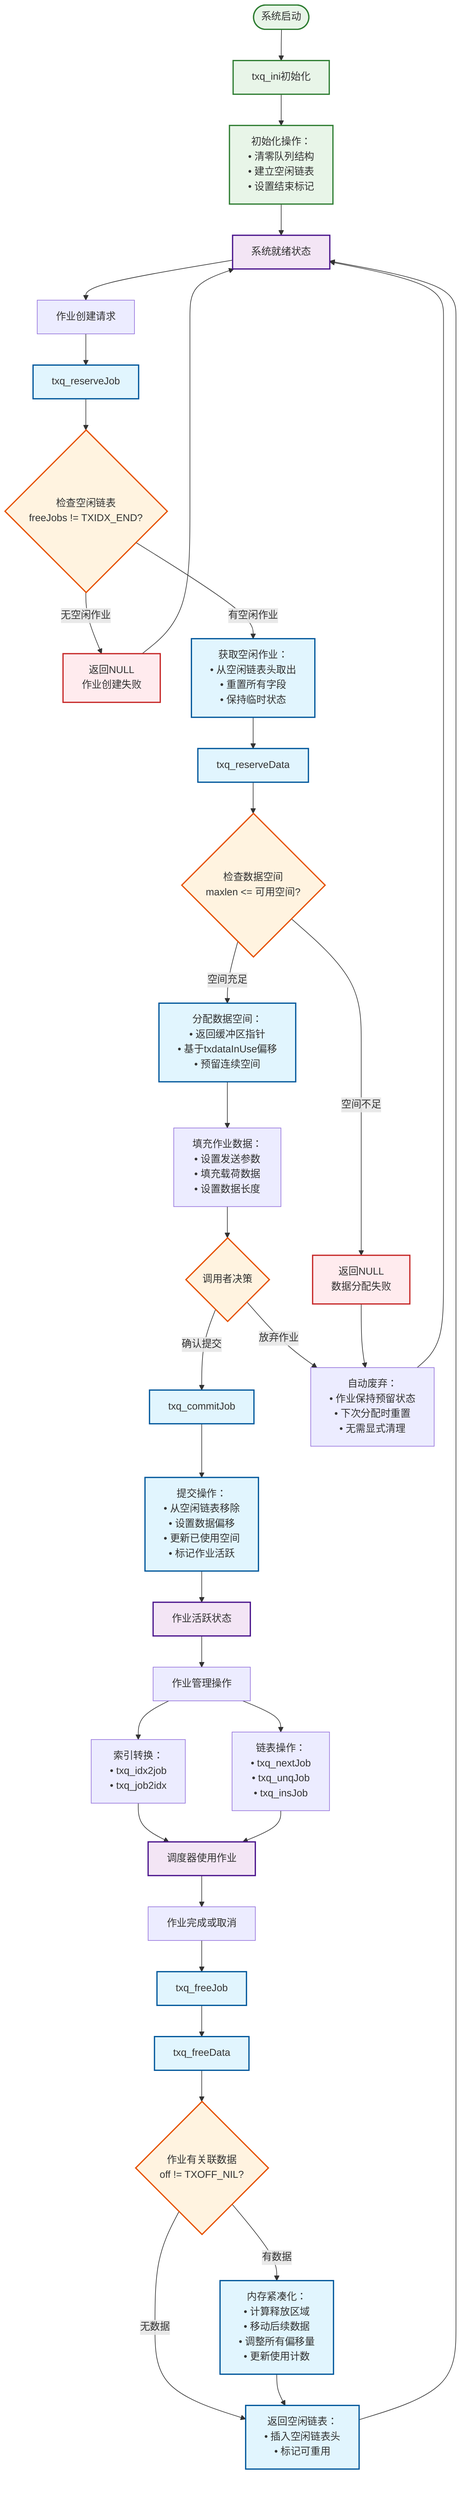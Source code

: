 flowchart TD
    START([系统启动]) --> INIT[txq_ini初始化]
    INIT --> INIT_DETAILS["初始化操作：<br/>• 清零队列结构<br/>• 建立空闲链表<br/>• 设置结束标记"]
    
    INIT_DETAILS --> READY[系统就绪状态]
    
    %% 作业创建流程
    READY --> REQUEST[作业创建请求]
    REQUEST --> RESERVE[txq_reserveJob]
    RESERVE --> CHECK_FREE{"检查空闲链表<br/>freeJobs != TXIDX_END?"}
    
    CHECK_FREE -->|"无空闲作业"| NO_JOB[返回NULL<br/>作业创建失败]
    CHECK_FREE -->|"有空闲作业"| GET_JOB["获取空闲作业：<br/>• 从空闲链表头取出<br/>• 重置所有字段<br/>• 保持临时状态"]
    
    GET_JOB --> RESERVE_DATA[txq_reserveData]
    RESERVE_DATA --> CHECK_SPACE{"检查数据空间<br/>maxlen <= 可用空间?"}
    
    CHECK_SPACE -->|"空间不足"| NO_DATA[返回NULL<br/>数据分配失败]
    CHECK_SPACE -->|"空间充足"| GET_DATA["分配数据空间：<br/>• 返回缓冲区指针<br/>• 基于txdataInUse偏移<br/>• 预留连续空间"]
    
    GET_DATA --> FILL_JOB["填充作业数据：<br/>• 设置发送参数<br/>• 填充载荷数据<br/>• 设置数据长度"]
    
    FILL_JOB --> DECISION{"调用者决策"}
    DECISION -->|"确认提交"| COMMIT[txq_commitJob]
    DECISION -->|"放弃作业"| ABANDON["自动废弃：<br/>• 作业保持预留状态<br/>• 下次分配时重置<br/>• 无需显式清理"]
    
    %% 提交流程
    COMMIT --> COMMIT_DETAILS["提交操作：<br/>• 从空闲链表移除<br/>• 设置数据偏移<br/>• 更新已使用空间<br/>• 标记作业活跃"]
    
    COMMIT_DETAILS --> ACTIVE[作业活跃状态]
    
    %% 作业管理流程
    ACTIVE --> MANAGEMENT["作业管理操作"]
    MANAGEMENT --> IDX_CONVERT["索引转换：<br/>• txq_idx2job<br/>• txq_job2idx"]
    MANAGEMENT --> LIST_OPS["链表操作：<br/>• txq_nextJob<br/>• txq_unqJob<br/>• txq_insJob"]
    
    IDX_CONVERT --> SCHEDULER_USE[调度器使用作业]
    LIST_OPS --> SCHEDULER_USE
    
    %% 作业完成流程
    SCHEDULER_USE --> COMPLETE[作业完成或取消]
    COMPLETE --> FREE_JOB[txq_freeJob]
    
    FREE_JOB --> FREE_DATA[txq_freeData]
    FREE_DATA --> CHECK_DATA{"作业有关联数据<br/>off != TXOFF_NIL?"}
    
    CHECK_DATA -->|"无数据"| RETURN_LIST["返回空闲链表：<br/>• 插入空闲链表头<br/>• 标记可重用"]
    
    CHECK_DATA -->|"有数据"| COMPACT["内存紧凑化：<br/>• 计算释放区域<br/>• 移动后续数据<br/>• 调整所有偏移量<br/>• 更新使用计数"]
    
    COMPACT --> RETURN_LIST
    RETURN_LIST --> READY
    
    %% 异常处理
    NO_JOB --> READY
    NO_DATA --> ABANDON
    ABANDON --> READY
    
    %% 样式定义
    classDef initStyle fill:#e8f5e8,stroke:#2e7d32,stroke-width:2px
    classDef processStyle fill:#e1f5fe,stroke:#01579b,stroke-width:2px
    classDef decisionStyle fill:#fff3e0,stroke:#e65100,stroke-width:2px
    classDef errorStyle fill:#ffebee,stroke:#c62828,stroke-width:2px
    classDef activeStyle fill:#f3e5f5,stroke:#4a148c,stroke-width:2px
    
    class START,INIT,INIT_DETAILS initStyle
    class RESERVE,GET_JOB,RESERVE_DATA,GET_DATA,COMMIT,COMMIT_DETAILS,FREE_JOB,FREE_DATA,COMPACT,RETURN_LIST processStyle
    class CHECK_FREE,CHECK_SPACE,DECISION,CHECK_DATA decisionStyle
    class NO_JOB,NO_DATA errorStyle
    class READY,ACTIVE,SCHEDULER_USE activeStyle